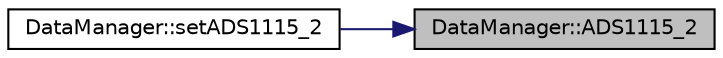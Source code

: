 digraph "DataManager::ADS1115_2"
{
 // LATEX_PDF_SIZE
  edge [fontname="Helvetica",fontsize="10",labelfontname="Helvetica",labelfontsize="10"];
  node [fontname="Helvetica",fontsize="10",shape=record];
  rankdir="RL";
  Node1 [label="DataManager::ADS1115_2",height=0.2,width=0.4,color="black", fillcolor="grey75", style="filled", fontcolor="black",tooltip="Getter of the ADS1115_1."];
  Node1 -> Node2 [dir="back",color="midnightblue",fontsize="10",style="solid",fontname="Helvetica"];
  Node2 [label="DataManager::setADS1115_2",height=0.2,width=0.4,color="black", fillcolor="white", style="filled",URL="$class_data_manager.html#adffc1a89530921cd61c69c4c5a4271f2",tooltip="Getter for ADS1115_2 attribute."];
}
